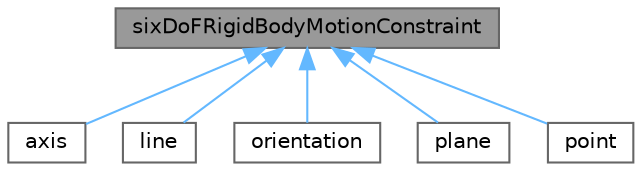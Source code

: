 digraph "sixDoFRigidBodyMotionConstraint"
{
 // LATEX_PDF_SIZE
  bgcolor="transparent";
  edge [fontname=Helvetica,fontsize=10,labelfontname=Helvetica,labelfontsize=10];
  node [fontname=Helvetica,fontsize=10,shape=box,height=0.2,width=0.4];
  Node1 [id="Node000001",label="sixDoFRigidBodyMotionConstraint",height=0.2,width=0.4,color="gray40", fillcolor="grey60", style="filled", fontcolor="black",tooltip="Base class for defining constraints for sixDoF motions."];
  Node1 -> Node2 [id="edge1_Node000001_Node000002",dir="back",color="steelblue1",style="solid",tooltip=" "];
  Node2 [id="Node000002",label="axis",height=0.2,width=0.4,color="gray40", fillcolor="white", style="filled",URL="$classFoam_1_1sixDoFRigidBodyMotionConstraints_1_1axis.html",tooltip="This constraint imposes an orientation limitation where bodies are restricted to rotate only around a..."];
  Node1 -> Node3 [id="edge2_Node000001_Node000003",dir="back",color="steelblue1",style="solid",tooltip=" "];
  Node3 [id="Node000003",label="line",height=0.2,width=0.4,color="gray40", fillcolor="white", style="filled",URL="$classFoam_1_1sixDoFRigidBodyMotionConstraints_1_1line.html",tooltip="Translation constraint on the centre of rotation: may only move along a line."];
  Node1 -> Node4 [id="edge3_Node000001_Node000004",dir="back",color="steelblue1",style="solid",tooltip=" "];
  Node4 [id="Node000004",label="orientation",height=0.2,width=0.4,color="gray40", fillcolor="white", style="filled",URL="$classFoam_1_1sixDoFRigidBodyMotionConstraints_1_1orientation.html",tooltip="Orientation constraint: fixed in global space."];
  Node1 -> Node5 [id="edge4_Node000001_Node000005",dir="back",color="steelblue1",style="solid",tooltip=" "];
  Node5 [id="Node000005",label="plane",height=0.2,width=0.4,color="gray40", fillcolor="white", style="filled",URL="$classFoam_1_1sixDoFRigidBodyMotionConstraints_1_1plane.html",tooltip="Translation constraint on the centre of rotation: may only move on a plane."];
  Node1 -> Node6 [id="edge5_Node000001_Node000006",dir="back",color="steelblue1",style="solid",tooltip=" "];
  Node6 [id="Node000006",label="point",height=0.2,width=0.4,color="gray40", fillcolor="white", style="filled",URL="$classFoam_1_1sixDoFRigidBodyMotionConstraints_1_1point.html",tooltip="Translation constraint on the centre of rotation: fixed in space."];
}

